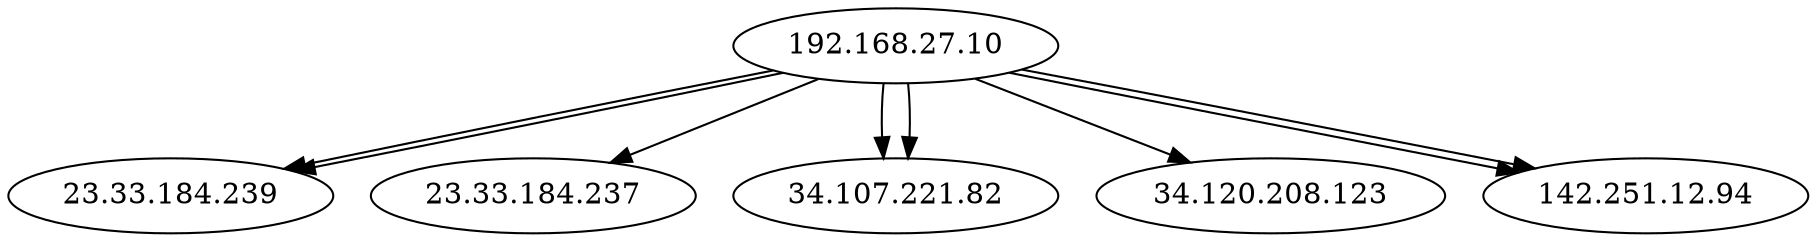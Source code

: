 digraph NWTraffic_update {
  "192.168.27.10" [degree=67, in_degree=0, out_degree=67, activity_score=1.00, total_connections=67];
  "23.33.184.239" [degree=2, in_degree=2, out_degree=0, activity_score=0.19, total_connections=2];
  "192.168.27.10" -> "23.33.184.239" [protocol_UNKNOWN=0.00,protocol_TCP=1.00,protocol_UDP=0.00,protocol_ICMP=0.00,timestamp_sin=0.79,timestamp_cos=-0.62,src_port_type=1.00,dst_port_type=0.00,conn_state_successful=1.00,conn_state_rejected_reset=0.00,conn_state_partial=0.00,conn_state_suspicious=0.00,conn_state_other=0.00,local_orig=1.00,local_resp=0.00,history_length=0.80,orig_bytes=0.49,resp_bytes=0.54,orig_pkts=0.23,resp_pkts=0.22,orig_ip_bytes=0.54,resp_ip_bytes=0.57,service_HTTP=1.00,service_FTP=0.00,service_SSH=0.00,service_DNS=0.00,service_UNKNOWN=0.00  ];
  "192.168.27.10" [degree=67, in_degree=0, out_degree=67, activity_score=1.00, total_connections=67];
  "23.33.184.239" [degree=2, in_degree=2, out_degree=0, activity_score=0.19, total_connections=2];
  "192.168.27.10" -> "23.33.184.239" [protocol_UNKNOWN=0.00,protocol_TCP=1.00,protocol_UDP=0.00,protocol_ICMP=0.00,timestamp_sin=0.79,timestamp_cos=-0.62,src_port_type=1.00,dst_port_type=0.00,conn_state_successful=1.00,conn_state_rejected_reset=0.00,conn_state_partial=0.00,conn_state_suspicious=0.00,conn_state_other=0.00,local_orig=1.00,local_resp=0.00,history_length=0.80,orig_bytes=0.52,resp_bytes=0.57,orig_pkts=0.23,resp_pkts=0.22,orig_ip_bytes=0.56,resp_ip_bytes=0.59,service_HTTP=1.00,service_FTP=0.00,service_SSH=0.00,service_DNS=0.00,service_UNKNOWN=0.00  ];
  "192.168.27.10" [degree=67, in_degree=0, out_degree=67, activity_score=1.00, total_connections=67];
  "23.33.184.237" [degree=2, in_degree=2, out_degree=0, activity_score=0.19, total_connections=2];
  "192.168.27.10" -> "23.33.184.237" [protocol_UNKNOWN=0.00,protocol_TCP=1.00,protocol_UDP=0.00,protocol_ICMP=0.00,timestamp_sin=0.79,timestamp_cos=-0.62,src_port_type=1.00,dst_port_type=0.00,conn_state_successful=1.00,conn_state_rejected_reset=0.00,conn_state_partial=0.00,conn_state_suspicious=0.00,conn_state_other=0.00,local_orig=1.00,local_resp=0.00,history_length=0.80,orig_bytes=0.52,resp_bytes=0.57,orig_pkts=0.24,resp_pkts=0.23,orig_ip_bytes=0.56,resp_ip_bytes=0.59,service_HTTP=1.00,service_FTP=0.00,service_SSH=0.00,service_DNS=0.00,service_UNKNOWN=0.00  ];
  "192.168.27.10" [degree=67, in_degree=0, out_degree=67, activity_score=1.00, total_connections=67];
  "34.107.221.82" [degree=2, in_degree=2, out_degree=0, activity_score=0.19, total_connections=2];
  "192.168.27.10" -> "34.107.221.82" [protocol_UNKNOWN=0.00,protocol_TCP=1.00,protocol_UDP=0.00,protocol_ICMP=0.00,timestamp_sin=0.79,timestamp_cos=-0.62,src_port_type=0.50,dst_port_type=0.00,conn_state_successful=1.00,conn_state_rejected_reset=0.00,conn_state_partial=0.00,conn_state_suspicious=0.00,conn_state_other=0.00,local_orig=1.00,local_resp=0.00,history_length=0.80,orig_bytes=0.51,resp_bytes=0.51,orig_pkts=0.24,resp_pkts=0.23,orig_ip_bytes=0.56,resp_ip_bytes=0.56,service_HTTP=1.00,service_FTP=0.00,service_SSH=0.00,service_DNS=0.00,service_UNKNOWN=0.00  ];
  "192.168.27.10" [degree=67, in_degree=0, out_degree=67, activity_score=1.00, total_connections=67];
  "34.107.221.82" [degree=2, in_degree=2, out_degree=0, activity_score=0.19, total_connections=2];
  "192.168.27.10" -> "34.107.221.82" [protocol_UNKNOWN=0.00,protocol_TCP=1.00,protocol_UDP=0.00,protocol_ICMP=0.00,timestamp_sin=0.79,timestamp_cos=-0.62,src_port_type=0.50,dst_port_type=0.00,conn_state_successful=1.00,conn_state_rejected_reset=0.00,conn_state_partial=0.00,conn_state_suspicious=0.00,conn_state_other=0.00,local_orig=1.00,local_resp=0.00,history_length=0.80,orig_bytes=0.53,resp_bytes=0.51,orig_pkts=0.25,resp_pkts=0.24,orig_ip_bytes=0.57,resp_ip_bytes=0.55,service_HTTP=1.00,service_FTP=0.00,service_SSH=0.00,service_DNS=0.00,service_UNKNOWN=0.00  ];
  "192.168.27.10" [degree=67, in_degree=0, out_degree=67, activity_score=1.00, total_connections=67];
  "34.120.208.123" [degree=1, in_degree=1, out_degree=0, activity_score=0.10, total_connections=1];
  "192.168.27.10" -> "34.120.208.123" [protocol_UNKNOWN=0.00,protocol_TCP=1.00,protocol_UDP=0.00,protocol_ICMP=0.00,timestamp_sin=0.78,timestamp_cos=-0.63,src_port_type=1.00,dst_port_type=0.00,conn_state_successful=0.00,conn_state_rejected_reset=1.00,conn_state_partial=0.00,conn_state_suspicious=0.00,conn_state_other=0.00,local_orig=1.00,local_resp=0.00,history_length=0.80,orig_bytes=0.44,resp_bytes=0.60,orig_pkts=0.19,resp_pkts=0.19,orig_ip_bytes=0.50,resp_ip_bytes=0.61,service_HTTP=0.00,service_FTP=0.00,service_SSH=0.00,service_DNS=0.00,service_UNKNOWN=1.00  ];
  "192.168.27.10" [degree=67, in_degree=0, out_degree=67, activity_score=1.00, total_connections=67];
  "142.251.12.94" [degree=4, in_degree=4, out_degree=0, activity_score=0.34, total_connections=4];
  "192.168.27.10" -> "142.251.12.94" [protocol_UNKNOWN=0.00,protocol_TCP=1.00,protocol_UDP=0.00,protocol_ICMP=0.00,timestamp_sin=0.79,timestamp_cos=-0.62,src_port_type=0.50,dst_port_type=0.00,conn_state_successful=1.00,conn_state_rejected_reset=0.00,conn_state_partial=0.00,conn_state_suspicious=0.00,conn_state_other=0.00,local_orig=1.00,local_resp=0.00,history_length=0.80,orig_bytes=0.52,resp_bytes=0.57,orig_pkts=0.24,resp_pkts=0.23,orig_ip_bytes=0.56,resp_ip_bytes=0.59,service_HTTP=1.00,service_FTP=0.00,service_SSH=0.00,service_DNS=0.00,service_UNKNOWN=0.00  ];
  "192.168.27.10" [degree=67, in_degree=0, out_degree=67, activity_score=1.00, total_connections=67];
  "142.251.12.94" [degree=4, in_degree=4, out_degree=0, activity_score=0.34, total_connections=4];
  "192.168.27.10" -> "142.251.12.94" [protocol_UNKNOWN=0.00,protocol_TCP=1.00,protocol_UDP=0.00,protocol_ICMP=0.00,timestamp_sin=0.79,timestamp_cos=-0.62,src_port_type=0.50,dst_port_type=0.00,conn_state_successful=1.00,conn_state_rejected_reset=0.00,conn_state_partial=0.00,conn_state_suspicious=0.00,conn_state_other=0.00,local_orig=1.00,local_resp=0.00,history_length=0.80,orig_bytes=0.52,resp_bytes=0.57,orig_pkts=0.24,resp_pkts=0.23,orig_ip_bytes=0.56,resp_ip_bytes=0.59,service_HTTP=1.00,service_FTP=0.00,service_SSH=0.00,service_DNS=0.00,service_UNKNOWN=0.00  ];
}
